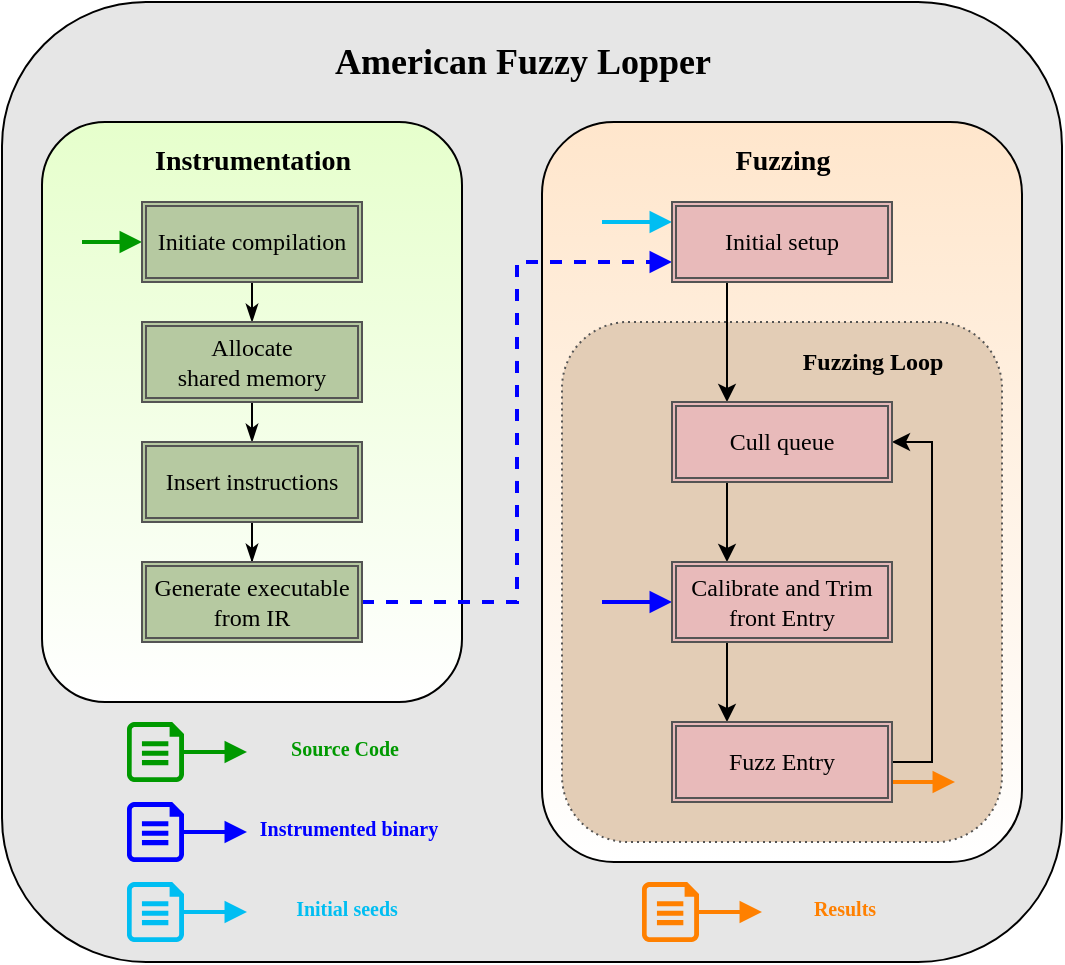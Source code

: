 <mxfile>
    <diagram id="CwqIJhX3pIehWAISivcS" name="Page-1">
        <mxGraphModel dx="1204" dy="760" grid="1" gridSize="10" guides="1" tooltips="1" connect="1" arrows="1" fold="1" page="1" pageScale="1" pageWidth="827" pageHeight="1169" math="0" shadow="0">
            <root>
                <mxCell id="0"/>
                <mxCell id="1" parent="0"/>
                <mxCell id="2" value="" style="rounded=1;whiteSpace=wrap;html=1;fontFamily=Georgia;fontSize=12;fillColor=#E6E6E6;" parent="1" vertex="1">
                    <mxGeometry x="40" y="40" width="530" height="480" as="geometry"/>
                </mxCell>
                <mxCell id="5" value="" style="rounded=1;whiteSpace=wrap;html=1;fontFamily=Georgia;fontSize=12;fillColor=#FFE6CC;gradientColor=#ffffff;" parent="1" vertex="1">
                    <mxGeometry x="310" y="100" width="240" height="370" as="geometry"/>
                </mxCell>
                <mxCell id="4" value="" style="rounded=1;whiteSpace=wrap;html=1;fontFamily=Georgia;fontSize=12;fillColor=#E6FFCC;gradientColor=#ffffff;" parent="1" vertex="1">
                    <mxGeometry x="60" y="100" width="210" height="290" as="geometry"/>
                </mxCell>
                <mxCell id="6" value="&lt;span style=&quot;font-size: 14px&quot;&gt;&lt;b&gt;Instrumentation&lt;/b&gt;&lt;/span&gt;" style="text;html=1;align=center;verticalAlign=middle;resizable=0;points=[];autosize=1;fontSize=12;fontFamily=Georgia;" parent="1" vertex="1">
                    <mxGeometry x="110" y="110" width="110" height="20" as="geometry"/>
                </mxCell>
                <mxCell id="25" style="edgeStyle=orthogonalEdgeStyle;rounded=0;orthogonalLoop=1;jettySize=auto;html=1;exitX=0.5;exitY=1;exitDx=0;exitDy=0;entryX=0.5;entryY=0;entryDx=0;entryDy=0;fontFamily=Georgia;fontSize=12;endArrow=classicThin;endFill=1;" parent="1" source="14" target="15" edge="1">
                    <mxGeometry x="60" y="100" as="geometry"/>
                </mxCell>
                <mxCell id="28" style="edgeStyle=orthogonalEdgeStyle;rounded=0;orthogonalLoop=1;jettySize=auto;html=1;exitX=0.5;exitY=1;exitDx=0;exitDy=0;entryX=0.5;entryY=0;entryDx=0;entryDy=0;fontFamily=Georgia;fontSize=12;endArrow=classicThin;endFill=1;" parent="1" source="15" target="24" edge="1">
                    <mxGeometry x="60" y="100" as="geometry"/>
                </mxCell>
                <mxCell id="30" style="edgeStyle=orthogonalEdgeStyle;rounded=0;orthogonalLoop=1;jettySize=auto;html=1;exitX=0.5;exitY=1;exitDx=0;exitDy=0;fontFamily=Georgia;fontSize=12;endArrow=classicThin;endFill=1;" parent="1" source="24" target="29" edge="1">
                    <mxGeometry x="60" y="100" as="geometry"/>
                </mxCell>
                <mxCell id="54" value="" style="rounded=1;whiteSpace=wrap;html=1;strokeColor=#545454;strokeWidth=1;fontFamily=Georgia;fontSize=12;dashed=1;dashPattern=1 2;fillColor=#E3CDB6;" parent="1" vertex="1">
                    <mxGeometry x="320" y="200" width="220" height="260" as="geometry"/>
                </mxCell>
                <mxCell id="7" value="&lt;b&gt;&lt;font style=&quot;font-size: 14px&quot;&gt;Fuzzing&lt;/font&gt;&lt;/b&gt;" style="text;html=1;align=center;verticalAlign=middle;resizable=0;points=[];autosize=1;fontSize=12;fontFamily=Georgia;" parent="1" vertex="1">
                    <mxGeometry x="400" y="110" width="60" height="20" as="geometry"/>
                </mxCell>
                <mxCell id="87" style="edgeStyle=orthogonalEdgeStyle;rounded=0;orthogonalLoop=1;jettySize=auto;html=1;exitX=0.25;exitY=1;exitDx=0;exitDy=0;entryX=0.25;entryY=0;entryDx=0;entryDy=0;" parent="1" source="31" target="45" edge="1">
                    <mxGeometry relative="1" as="geometry"/>
                </mxCell>
                <mxCell id="55" value="&lt;font size=&quot;1&quot;&gt;&lt;b style=&quot;font-size: 12px&quot;&gt;Fuzzing Loop&lt;/b&gt;&lt;/font&gt;" style="text;html=1;align=center;verticalAlign=middle;resizable=0;points=[];autosize=1;fontSize=12;fontFamily=Georgia;" parent="1" vertex="1">
                    <mxGeometry x="430" y="210" width="90" height="20" as="geometry"/>
                </mxCell>
                <mxCell id="3" value="&lt;b&gt;&lt;font style=&quot;font-size: 18px&quot;&gt;American Fuzzy Lopper&lt;/font&gt;&lt;/b&gt;" style="text;html=1;align=center;verticalAlign=middle;resizable=0;points=[];autosize=1;fontFamily=Georgia;fontSize=12;" parent="1" vertex="1">
                    <mxGeometry x="200" y="60" width="200" height="20" as="geometry"/>
                </mxCell>
                <mxCell id="78" style="edgeStyle=orthogonalEdgeStyle;rounded=0;orthogonalLoop=1;jettySize=auto;html=1;exitX=1;exitY=0.5;exitDx=0;exitDy=0;entryX=0;entryY=0.75;entryDx=0;entryDy=0;endArrow=block;endFill=1;strokeWidth=2;fontFamily=Georgia;fontSize=12;dashed=1;strokeColor=#0000FF;" parent="1" source="29" target="31" edge="1">
                    <mxGeometry relative="1" as="geometry"/>
                </mxCell>
                <mxCell id="80" value="" style="endArrow=block;html=1;strokeWidth=2;fontFamily=Georgia;fontSize=12;endFill=1;entryX=0;entryY=0.5;entryDx=0;entryDy=0;strokeColor=#009900;" parent="1" target="14" edge="1">
                    <mxGeometry width="50" height="50" relative="1" as="geometry">
                        <mxPoint x="80" y="160" as="sourcePoint"/>
                        <mxPoint x="91.5" y="159.58" as="targetPoint"/>
                    </mxGeometry>
                </mxCell>
                <mxCell id="90" style="edgeStyle=orthogonalEdgeStyle;rounded=0;orthogonalLoop=1;jettySize=auto;html=1;exitX=1;exitY=0.5;exitDx=0;exitDy=0;entryX=1;entryY=0.5;entryDx=0;entryDy=0;" parent="1" source="34" target="45" edge="1">
                    <mxGeometry relative="1" as="geometry"/>
                </mxCell>
                <mxCell id="89" style="edgeStyle=orthogonalEdgeStyle;rounded=0;orthogonalLoop=1;jettySize=auto;html=1;exitX=0.25;exitY=1;exitDx=0;exitDy=0;entryX=0.25;entryY=0;entryDx=0;entryDy=0;" parent="1" source="44" target="34" edge="1">
                    <mxGeometry relative="1" as="geometry"/>
                </mxCell>
                <mxCell id="88" style="edgeStyle=orthogonalEdgeStyle;rounded=0;orthogonalLoop=1;jettySize=auto;html=1;exitX=0.25;exitY=1;exitDx=0;exitDy=0;entryX=0.25;entryY=0;entryDx=0;entryDy=0;" parent="1" source="45" target="44" edge="1">
                    <mxGeometry relative="1" as="geometry"/>
                </mxCell>
                <mxCell id="79" value="" style="endArrow=block;html=1;strokeWidth=2;fontFamily=Georgia;fontSize=12;strokeColor=#00BEF2;endFill=1;entryX=0;entryY=0.25;entryDx=0;entryDy=0;" parent="1" target="31" edge="1">
                    <mxGeometry width="50" height="50" relative="1" as="geometry">
                        <mxPoint x="340" y="150" as="sourcePoint"/>
                        <mxPoint x="350" y="352.5" as="targetPoint"/>
                        <Array as="points">
                            <mxPoint x="340" y="150"/>
                        </Array>
                    </mxGeometry>
                </mxCell>
                <mxCell id="81" value="" style="endArrow=block;html=1;strokeWidth=2;fontFamily=Georgia;fontSize=12;endFill=1;entryX=0;entryY=0.5;entryDx=0;entryDy=0;strokeColor=#0000FF;" parent="1" target="44" edge="1">
                    <mxGeometry width="50" height="50" relative="1" as="geometry">
                        <mxPoint x="340" y="340" as="sourcePoint"/>
                        <mxPoint x="350" y="319.31" as="targetPoint"/>
                    </mxGeometry>
                </mxCell>
                <mxCell id="92" value="" style="group" parent="1" vertex="1" connectable="0">
                    <mxGeometry x="102.5" y="440" width="160" height="30" as="geometry"/>
                </mxCell>
                <mxCell id="69" value="" style="verticalLabelPosition=bottom;html=1;verticalAlign=top;align=center;strokeColor=none;shape=mxgraph.azure.cloud_services_configuration_file;pointerEvents=1;dashed=1;dashPattern=1 2;fontFamily=Georgia;fontSize=12;fillColor=#0000FF;" parent="92" vertex="1">
                    <mxGeometry width="28.5" height="30" as="geometry"/>
                </mxCell>
                <mxCell id="73" value="" style="endArrow=block;html=1;strokeWidth=2;fontFamily=Georgia;fontSize=12;exitX=1;exitY=0.5;exitDx=0;exitDy=0;exitPerimeter=0;strokeColor=#0000FF;endFill=1;" parent="92" source="69" edge="1">
                    <mxGeometry width="50" height="50" relative="1" as="geometry">
                        <mxPoint x="50" y="10" as="sourcePoint"/>
                        <mxPoint x="60" y="15" as="targetPoint"/>
                    </mxGeometry>
                </mxCell>
                <mxCell id="76" value="&lt;font color=&quot;#0000ff&quot; size=&quot;1&quot;&gt;&lt;b&gt;Instrumented binary&lt;/b&gt;&lt;/font&gt;" style="text;html=1;align=center;verticalAlign=middle;resizable=0;points=[];autosize=1;fontSize=12;fontFamily=Georgia;" parent="92" vertex="1">
                    <mxGeometry x="60" y="3" width="100" height="20" as="geometry"/>
                </mxCell>
                <mxCell id="93" value="" style="group" parent="1" vertex="1" connectable="0">
                    <mxGeometry x="102.5" y="480" width="150" height="30" as="geometry"/>
                </mxCell>
                <mxCell id="60" value="" style="verticalLabelPosition=bottom;html=1;verticalAlign=top;align=center;strokeColor=none;shape=mxgraph.azure.cloud_services_configuration_file;pointerEvents=1;dashed=1;dashPattern=1 2;fontFamily=Georgia;fontSize=12;fillColor=#00BEF2;" parent="93" vertex="1">
                    <mxGeometry width="28.5" height="30" as="geometry"/>
                </mxCell>
                <mxCell id="72" value="" style="endArrow=block;html=1;strokeWidth=2;fontFamily=Georgia;fontSize=12;exitX=1;exitY=0.5;exitDx=0;exitDy=0;exitPerimeter=0;strokeColor=#00BEF2;endFill=1;" parent="93" source="60" edge="1">
                    <mxGeometry width="50" height="50" relative="1" as="geometry">
                        <mxPoint x="80" y="20" as="sourcePoint"/>
                        <mxPoint x="60" y="15" as="targetPoint"/>
                    </mxGeometry>
                </mxCell>
                <mxCell id="75" value="&lt;font color=&quot;#00bef2&quot; size=&quot;1&quot;&gt;&lt;b&gt;Initial seeds&lt;/b&gt;&lt;/font&gt;" style="text;html=1;align=center;verticalAlign=middle;resizable=0;points=[];autosize=1;fontSize=12;fontFamily=Georgia;" parent="93" vertex="1">
                    <mxGeometry x="74" y="3" width="70" height="20" as="geometry"/>
                </mxCell>
                <mxCell id="95" value="" style="verticalLabelPosition=bottom;html=1;verticalAlign=top;align=center;strokeColor=none;shape=mxgraph.azure.cloud_services_configuration_file;pointerEvents=1;dashed=1;dashPattern=1 2;fontFamily=Georgia;fontSize=12;fillColor=#FF8000;" parent="1" vertex="1">
                    <mxGeometry x="360" y="480" width="28.5" height="30" as="geometry"/>
                </mxCell>
                <mxCell id="96" value="" style="endArrow=block;html=1;strokeWidth=2;fontFamily=Georgia;fontSize=12;exitX=1;exitY=0.5;exitDx=0;exitDy=0;exitPerimeter=0;endFill=1;strokeColor=#FF8000;" parent="1" source="95" edge="1">
                    <mxGeometry x="360" y="480" width="50" height="50" as="geometry">
                        <mxPoint x="440" y="500" as="sourcePoint"/>
                        <mxPoint x="420" y="495" as="targetPoint"/>
                    </mxGeometry>
                </mxCell>
                <mxCell id="97" value="&lt;font size=&quot;1&quot;&gt;&lt;b&gt;Results&lt;/b&gt;&lt;/font&gt;" style="text;html=1;align=center;verticalAlign=middle;resizable=0;points=[];autosize=1;fontSize=12;fontFamily=Georgia;fontColor=#FF8000;" parent="1" vertex="1">
                    <mxGeometry x="436" y="483" width="50" height="20" as="geometry"/>
                </mxCell>
                <mxCell id="101" value="" style="group" parent="1" vertex="1" connectable="0">
                    <mxGeometry x="102.5" y="400" width="145" height="30" as="geometry"/>
                </mxCell>
                <mxCell id="70" value="" style="verticalLabelPosition=bottom;html=1;verticalAlign=top;align=center;strokeColor=none;shape=mxgraph.azure.cloud_services_configuration_file;pointerEvents=1;dashed=1;dashPattern=1 2;fontFamily=Georgia;fontSize=12;fillColor=#009900;" parent="101" vertex="1">
                    <mxGeometry width="28.5" height="30" as="geometry"/>
                </mxCell>
                <mxCell id="74" value="" style="endArrow=block;html=1;strokeWidth=2;fontFamily=Georgia;fontSize=12;exitX=1;exitY=0.5;exitDx=0;exitDy=0;exitPerimeter=0;endFill=1;strokeColor=#009900;" parent="101" source="70" edge="1">
                    <mxGeometry width="50" height="50" as="geometry">
                        <mxPoint x="48.5" y="14.66" as="sourcePoint"/>
                        <mxPoint x="60" y="15" as="targetPoint"/>
                    </mxGeometry>
                </mxCell>
                <mxCell id="77" value="&lt;b style=&quot;font-size: x-small&quot;&gt;&lt;font color=&quot;#009900&quot;&gt;Source Code&lt;/font&gt;&lt;/b&gt;" style="text;html=1;align=center;verticalAlign=middle;resizable=0;points=[];autosize=1;fontSize=12;fontFamily=Georgia;" parent="101" vertex="1">
                    <mxGeometry x="73" y="3" width="70" height="20" as="geometry"/>
                </mxCell>
                <mxCell id="103" value="" style="endArrow=block;html=1;strokeWidth=2;fontFamily=Georgia;fontSize=12;exitX=1;exitY=0.5;exitDx=0;exitDy=0;exitPerimeter=0;endFill=1;strokeColor=#FF8000;" parent="1" edge="1">
                    <mxGeometry x="456.5" y="415" width="50" height="50" as="geometry">
                        <mxPoint x="485" y="430" as="sourcePoint"/>
                        <mxPoint x="516.5" y="430" as="targetPoint"/>
                    </mxGeometry>
                </mxCell>
                <mxCell id="34" value="Fuzz Entry" style="shape=ext;double=1;rounded=0;whiteSpace=wrap;html=1;strokeColor=#545454;strokeWidth=1;fontFamily=Georgia;fontSize=12;fillColor=#E8BABA;" parent="1" vertex="1">
                    <mxGeometry x="375" y="400" width="110" height="40" as="geometry"/>
                </mxCell>
                <mxCell id="44" value="Calibrate and Trim&lt;br&gt;front Entry" style="shape=ext;double=1;rounded=0;whiteSpace=wrap;html=1;strokeColor=#545454;strokeWidth=1;fontFamily=Georgia;fontSize=12;fillColor=#E8BABA;" parent="1" vertex="1">
                    <mxGeometry x="375" y="320" width="110" height="40" as="geometry"/>
                </mxCell>
                <mxCell id="45" value="Cull queue" style="shape=ext;double=1;rounded=0;whiteSpace=wrap;html=1;strokeColor=#545454;strokeWidth=1;fontFamily=Georgia;fontSize=12;fillColor=#E8BABA;" parent="1" vertex="1">
                    <mxGeometry x="375" y="240" width="110" height="40" as="geometry"/>
                </mxCell>
                <mxCell id="31" value="Initial setup" style="shape=ext;double=1;rounded=0;whiteSpace=wrap;html=1;strokeColor=#545454;strokeWidth=1;fontFamily=Georgia;fontSize=12;fillColor=#E8BABA;" parent="1" vertex="1">
                    <mxGeometry x="375" y="140" width="110" height="40" as="geometry"/>
                </mxCell>
                <mxCell id="29" value="Generate executable from IR" style="shape=ext;double=1;rounded=0;whiteSpace=wrap;html=1;strokeColor=#545454;strokeWidth=1;fontFamily=Georgia;fontSize=12;fillColor=#B6C9A1;" parent="1" vertex="1">
                    <mxGeometry x="110" y="320" width="110" height="40" as="geometry"/>
                </mxCell>
                <mxCell id="24" value="Insert instructions" style="shape=ext;double=1;rounded=0;whiteSpace=wrap;html=1;strokeColor=#545454;strokeWidth=1;fontFamily=Georgia;fontSize=12;fillColor=#B6C9A1;" parent="1" vertex="1">
                    <mxGeometry x="110" y="260" width="110" height="40" as="geometry"/>
                </mxCell>
                <mxCell id="15" value="Allocate&lt;br&gt;shared memory" style="shape=ext;double=1;rounded=0;whiteSpace=wrap;html=1;strokeColor=#545454;strokeWidth=1;fontFamily=Georgia;fontSize=12;fillColor=#B6C9A1;" parent="1" vertex="1">
                    <mxGeometry x="110" y="200" width="110" height="40" as="geometry"/>
                </mxCell>
                <mxCell id="14" value="Initiate compilation" style="shape=ext;double=1;rounded=0;whiteSpace=wrap;html=1;strokeColor=#545454;strokeWidth=1;fontFamily=Georgia;fontSize=12;fillColor=#B6C9A1;" parent="1" vertex="1">
                    <mxGeometry x="110" y="140" width="110" height="40" as="geometry"/>
                </mxCell>
            </root>
        </mxGraphModel>
    </diagram>
</mxfile>